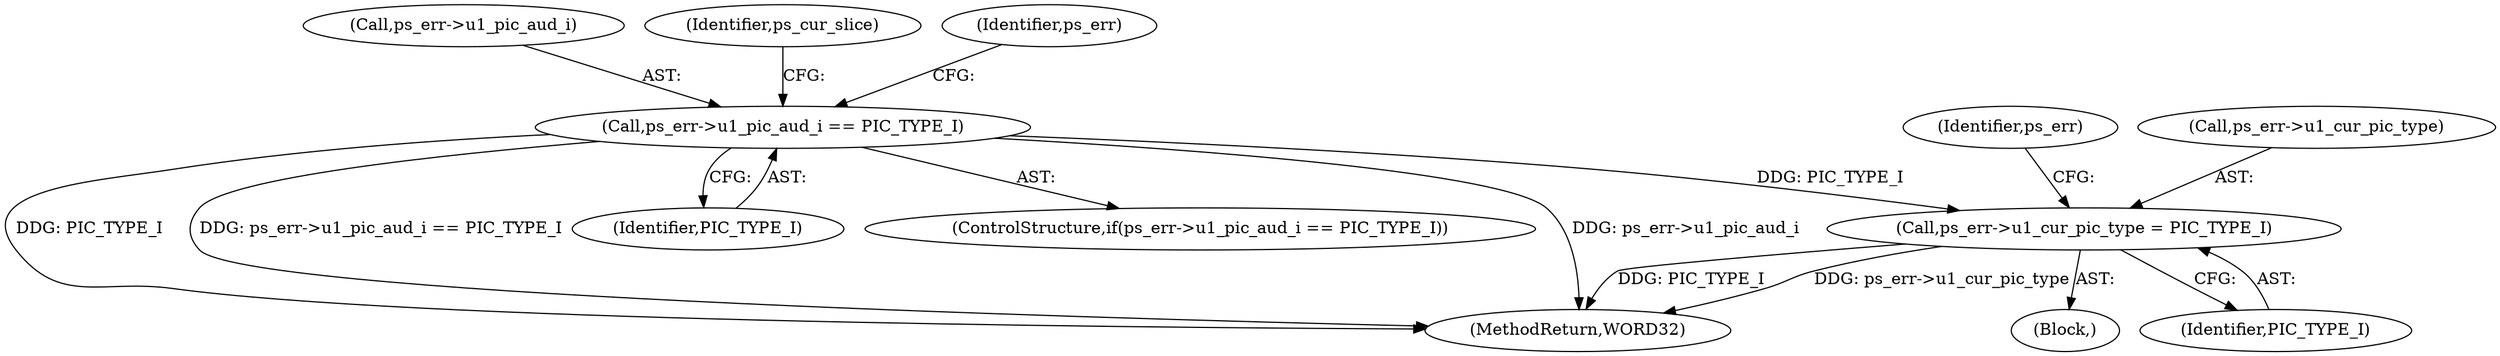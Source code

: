 digraph "0_Android_0b23c81c3dd9ec38f7e6806a3955fed1925541a0_3@pointer" {
"1000491" [label="(Call,ps_err->u1_cur_pic_type = PIC_TYPE_I)"];
"1000485" [label="(Call,ps_err->u1_pic_aud_i == PIC_TYPE_I)"];
"1000498" [label="(Identifier,ps_err)"];
"1000486" [label="(Call,ps_err->u1_pic_aud_i)"];
"1000490" [label="(Block,)"];
"1000504" [label="(Identifier,ps_cur_slice)"];
"1000491" [label="(Call,ps_err->u1_cur_pic_type = PIC_TYPE_I)"];
"1000492" [label="(Call,ps_err->u1_cur_pic_type)"];
"1000495" [label="(Identifier,PIC_TYPE_I)"];
"1002159" [label="(MethodReturn,WORD32)"];
"1000493" [label="(Identifier,ps_err)"];
"1000489" [label="(Identifier,PIC_TYPE_I)"];
"1000484" [label="(ControlStructure,if(ps_err->u1_pic_aud_i == PIC_TYPE_I))"];
"1000485" [label="(Call,ps_err->u1_pic_aud_i == PIC_TYPE_I)"];
"1000491" -> "1000490"  [label="AST: "];
"1000491" -> "1000495"  [label="CFG: "];
"1000492" -> "1000491"  [label="AST: "];
"1000495" -> "1000491"  [label="AST: "];
"1000498" -> "1000491"  [label="CFG: "];
"1000491" -> "1002159"  [label="DDG: PIC_TYPE_I"];
"1000491" -> "1002159"  [label="DDG: ps_err->u1_cur_pic_type"];
"1000485" -> "1000491"  [label="DDG: PIC_TYPE_I"];
"1000485" -> "1000484"  [label="AST: "];
"1000485" -> "1000489"  [label="CFG: "];
"1000486" -> "1000485"  [label="AST: "];
"1000489" -> "1000485"  [label="AST: "];
"1000493" -> "1000485"  [label="CFG: "];
"1000504" -> "1000485"  [label="CFG: "];
"1000485" -> "1002159"  [label="DDG: ps_err->u1_pic_aud_i"];
"1000485" -> "1002159"  [label="DDG: PIC_TYPE_I"];
"1000485" -> "1002159"  [label="DDG: ps_err->u1_pic_aud_i == PIC_TYPE_I"];
}
